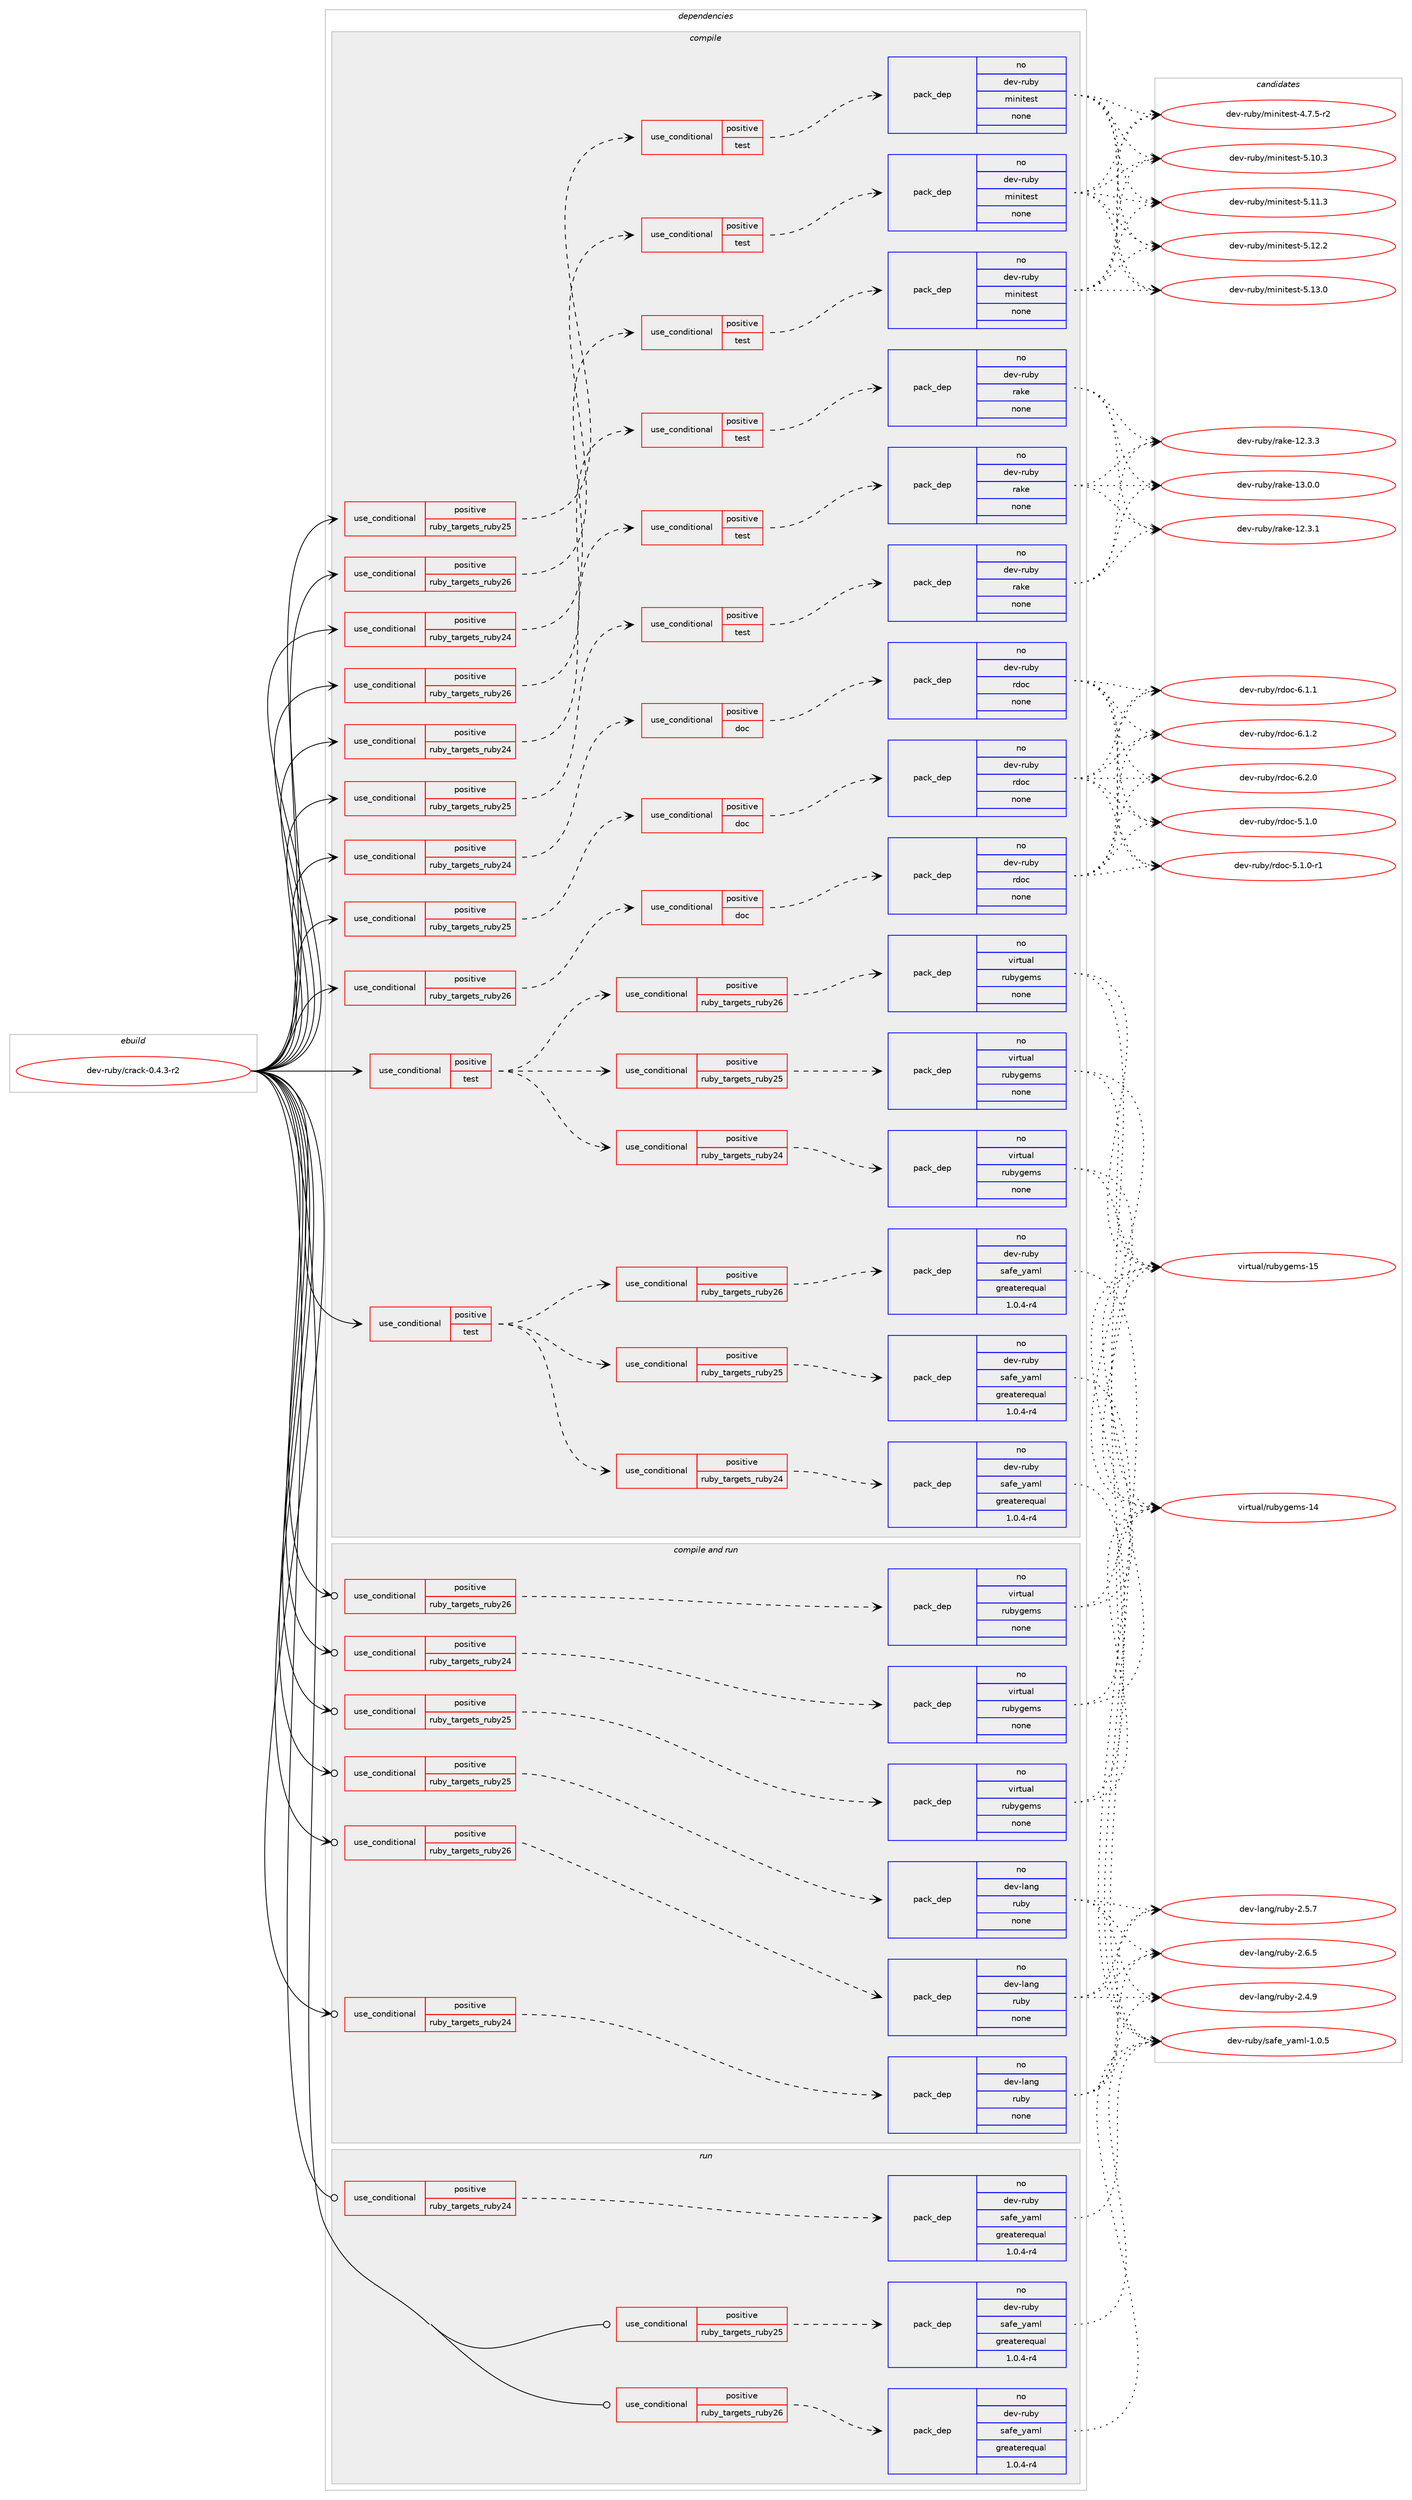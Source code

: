 digraph prolog {

# *************
# Graph options
# *************

newrank=true;
concentrate=true;
compound=true;
graph [rankdir=LR,fontname=Helvetica,fontsize=10,ranksep=1.5];#, ranksep=2.5, nodesep=0.2];
edge  [arrowhead=vee];
node  [fontname=Helvetica,fontsize=10];

# **********
# The ebuild
# **********

subgraph cluster_leftcol {
color=gray;
rank=same;
label=<<i>ebuild</i>>;
id [label="dev-ruby/crack-0.4.3-r2", color=red, width=4, href="../dev-ruby/crack-0.4.3-r2.svg"];
}

# ****************
# The dependencies
# ****************

subgraph cluster_midcol {
color=gray;
label=<<i>dependencies</i>>;
subgraph cluster_compile {
fillcolor="#eeeeee";
style=filled;
label=<<i>compile</i>>;
subgraph cond160832 {
dependency682399 [label=<<TABLE BORDER="0" CELLBORDER="1" CELLSPACING="0" CELLPADDING="4"><TR><TD ROWSPAN="3" CELLPADDING="10">use_conditional</TD></TR><TR><TD>positive</TD></TR><TR><TD>ruby_targets_ruby24</TD></TR></TABLE>>, shape=none, color=red];
subgraph cond160833 {
dependency682400 [label=<<TABLE BORDER="0" CELLBORDER="1" CELLSPACING="0" CELLPADDING="4"><TR><TD ROWSPAN="3" CELLPADDING="10">use_conditional</TD></TR><TR><TD>positive</TD></TR><TR><TD>doc</TD></TR></TABLE>>, shape=none, color=red];
subgraph pack509601 {
dependency682401 [label=<<TABLE BORDER="0" CELLBORDER="1" CELLSPACING="0" CELLPADDING="4" WIDTH="220"><TR><TD ROWSPAN="6" CELLPADDING="30">pack_dep</TD></TR><TR><TD WIDTH="110">no</TD></TR><TR><TD>dev-ruby</TD></TR><TR><TD>rdoc</TD></TR><TR><TD>none</TD></TR><TR><TD></TD></TR></TABLE>>, shape=none, color=blue];
}
dependency682400:e -> dependency682401:w [weight=20,style="dashed",arrowhead="vee"];
}
dependency682399:e -> dependency682400:w [weight=20,style="dashed",arrowhead="vee"];
}
id:e -> dependency682399:w [weight=20,style="solid",arrowhead="vee"];
subgraph cond160834 {
dependency682402 [label=<<TABLE BORDER="0" CELLBORDER="1" CELLSPACING="0" CELLPADDING="4"><TR><TD ROWSPAN="3" CELLPADDING="10">use_conditional</TD></TR><TR><TD>positive</TD></TR><TR><TD>ruby_targets_ruby24</TD></TR></TABLE>>, shape=none, color=red];
subgraph cond160835 {
dependency682403 [label=<<TABLE BORDER="0" CELLBORDER="1" CELLSPACING="0" CELLPADDING="4"><TR><TD ROWSPAN="3" CELLPADDING="10">use_conditional</TD></TR><TR><TD>positive</TD></TR><TR><TD>test</TD></TR></TABLE>>, shape=none, color=red];
subgraph pack509602 {
dependency682404 [label=<<TABLE BORDER="0" CELLBORDER="1" CELLSPACING="0" CELLPADDING="4" WIDTH="220"><TR><TD ROWSPAN="6" CELLPADDING="30">pack_dep</TD></TR><TR><TD WIDTH="110">no</TD></TR><TR><TD>dev-ruby</TD></TR><TR><TD>minitest</TD></TR><TR><TD>none</TD></TR><TR><TD></TD></TR></TABLE>>, shape=none, color=blue];
}
dependency682403:e -> dependency682404:w [weight=20,style="dashed",arrowhead="vee"];
}
dependency682402:e -> dependency682403:w [weight=20,style="dashed",arrowhead="vee"];
}
id:e -> dependency682402:w [weight=20,style="solid",arrowhead="vee"];
subgraph cond160836 {
dependency682405 [label=<<TABLE BORDER="0" CELLBORDER="1" CELLSPACING="0" CELLPADDING="4"><TR><TD ROWSPAN="3" CELLPADDING="10">use_conditional</TD></TR><TR><TD>positive</TD></TR><TR><TD>ruby_targets_ruby24</TD></TR></TABLE>>, shape=none, color=red];
subgraph cond160837 {
dependency682406 [label=<<TABLE BORDER="0" CELLBORDER="1" CELLSPACING="0" CELLPADDING="4"><TR><TD ROWSPAN="3" CELLPADDING="10">use_conditional</TD></TR><TR><TD>positive</TD></TR><TR><TD>test</TD></TR></TABLE>>, shape=none, color=red];
subgraph pack509603 {
dependency682407 [label=<<TABLE BORDER="0" CELLBORDER="1" CELLSPACING="0" CELLPADDING="4" WIDTH="220"><TR><TD ROWSPAN="6" CELLPADDING="30">pack_dep</TD></TR><TR><TD WIDTH="110">no</TD></TR><TR><TD>dev-ruby</TD></TR><TR><TD>rake</TD></TR><TR><TD>none</TD></TR><TR><TD></TD></TR></TABLE>>, shape=none, color=blue];
}
dependency682406:e -> dependency682407:w [weight=20,style="dashed",arrowhead="vee"];
}
dependency682405:e -> dependency682406:w [weight=20,style="dashed",arrowhead="vee"];
}
id:e -> dependency682405:w [weight=20,style="solid",arrowhead="vee"];
subgraph cond160838 {
dependency682408 [label=<<TABLE BORDER="0" CELLBORDER="1" CELLSPACING="0" CELLPADDING="4"><TR><TD ROWSPAN="3" CELLPADDING="10">use_conditional</TD></TR><TR><TD>positive</TD></TR><TR><TD>ruby_targets_ruby25</TD></TR></TABLE>>, shape=none, color=red];
subgraph cond160839 {
dependency682409 [label=<<TABLE BORDER="0" CELLBORDER="1" CELLSPACING="0" CELLPADDING="4"><TR><TD ROWSPAN="3" CELLPADDING="10">use_conditional</TD></TR><TR><TD>positive</TD></TR><TR><TD>doc</TD></TR></TABLE>>, shape=none, color=red];
subgraph pack509604 {
dependency682410 [label=<<TABLE BORDER="0" CELLBORDER="1" CELLSPACING="0" CELLPADDING="4" WIDTH="220"><TR><TD ROWSPAN="6" CELLPADDING="30">pack_dep</TD></TR><TR><TD WIDTH="110">no</TD></TR><TR><TD>dev-ruby</TD></TR><TR><TD>rdoc</TD></TR><TR><TD>none</TD></TR><TR><TD></TD></TR></TABLE>>, shape=none, color=blue];
}
dependency682409:e -> dependency682410:w [weight=20,style="dashed",arrowhead="vee"];
}
dependency682408:e -> dependency682409:w [weight=20,style="dashed",arrowhead="vee"];
}
id:e -> dependency682408:w [weight=20,style="solid",arrowhead="vee"];
subgraph cond160840 {
dependency682411 [label=<<TABLE BORDER="0" CELLBORDER="1" CELLSPACING="0" CELLPADDING="4"><TR><TD ROWSPAN="3" CELLPADDING="10">use_conditional</TD></TR><TR><TD>positive</TD></TR><TR><TD>ruby_targets_ruby25</TD></TR></TABLE>>, shape=none, color=red];
subgraph cond160841 {
dependency682412 [label=<<TABLE BORDER="0" CELLBORDER="1" CELLSPACING="0" CELLPADDING="4"><TR><TD ROWSPAN="3" CELLPADDING="10">use_conditional</TD></TR><TR><TD>positive</TD></TR><TR><TD>test</TD></TR></TABLE>>, shape=none, color=red];
subgraph pack509605 {
dependency682413 [label=<<TABLE BORDER="0" CELLBORDER="1" CELLSPACING="0" CELLPADDING="4" WIDTH="220"><TR><TD ROWSPAN="6" CELLPADDING="30">pack_dep</TD></TR><TR><TD WIDTH="110">no</TD></TR><TR><TD>dev-ruby</TD></TR><TR><TD>minitest</TD></TR><TR><TD>none</TD></TR><TR><TD></TD></TR></TABLE>>, shape=none, color=blue];
}
dependency682412:e -> dependency682413:w [weight=20,style="dashed",arrowhead="vee"];
}
dependency682411:e -> dependency682412:w [weight=20,style="dashed",arrowhead="vee"];
}
id:e -> dependency682411:w [weight=20,style="solid",arrowhead="vee"];
subgraph cond160842 {
dependency682414 [label=<<TABLE BORDER="0" CELLBORDER="1" CELLSPACING="0" CELLPADDING="4"><TR><TD ROWSPAN="3" CELLPADDING="10">use_conditional</TD></TR><TR><TD>positive</TD></TR><TR><TD>ruby_targets_ruby25</TD></TR></TABLE>>, shape=none, color=red];
subgraph cond160843 {
dependency682415 [label=<<TABLE BORDER="0" CELLBORDER="1" CELLSPACING="0" CELLPADDING="4"><TR><TD ROWSPAN="3" CELLPADDING="10">use_conditional</TD></TR><TR><TD>positive</TD></TR><TR><TD>test</TD></TR></TABLE>>, shape=none, color=red];
subgraph pack509606 {
dependency682416 [label=<<TABLE BORDER="0" CELLBORDER="1" CELLSPACING="0" CELLPADDING="4" WIDTH="220"><TR><TD ROWSPAN="6" CELLPADDING="30">pack_dep</TD></TR><TR><TD WIDTH="110">no</TD></TR><TR><TD>dev-ruby</TD></TR><TR><TD>rake</TD></TR><TR><TD>none</TD></TR><TR><TD></TD></TR></TABLE>>, shape=none, color=blue];
}
dependency682415:e -> dependency682416:w [weight=20,style="dashed",arrowhead="vee"];
}
dependency682414:e -> dependency682415:w [weight=20,style="dashed",arrowhead="vee"];
}
id:e -> dependency682414:w [weight=20,style="solid",arrowhead="vee"];
subgraph cond160844 {
dependency682417 [label=<<TABLE BORDER="0" CELLBORDER="1" CELLSPACING="0" CELLPADDING="4"><TR><TD ROWSPAN="3" CELLPADDING="10">use_conditional</TD></TR><TR><TD>positive</TD></TR><TR><TD>ruby_targets_ruby26</TD></TR></TABLE>>, shape=none, color=red];
subgraph cond160845 {
dependency682418 [label=<<TABLE BORDER="0" CELLBORDER="1" CELLSPACING="0" CELLPADDING="4"><TR><TD ROWSPAN="3" CELLPADDING="10">use_conditional</TD></TR><TR><TD>positive</TD></TR><TR><TD>doc</TD></TR></TABLE>>, shape=none, color=red];
subgraph pack509607 {
dependency682419 [label=<<TABLE BORDER="0" CELLBORDER="1" CELLSPACING="0" CELLPADDING="4" WIDTH="220"><TR><TD ROWSPAN="6" CELLPADDING="30">pack_dep</TD></TR><TR><TD WIDTH="110">no</TD></TR><TR><TD>dev-ruby</TD></TR><TR><TD>rdoc</TD></TR><TR><TD>none</TD></TR><TR><TD></TD></TR></TABLE>>, shape=none, color=blue];
}
dependency682418:e -> dependency682419:w [weight=20,style="dashed",arrowhead="vee"];
}
dependency682417:e -> dependency682418:w [weight=20,style="dashed",arrowhead="vee"];
}
id:e -> dependency682417:w [weight=20,style="solid",arrowhead="vee"];
subgraph cond160846 {
dependency682420 [label=<<TABLE BORDER="0" CELLBORDER="1" CELLSPACING="0" CELLPADDING="4"><TR><TD ROWSPAN="3" CELLPADDING="10">use_conditional</TD></TR><TR><TD>positive</TD></TR><TR><TD>ruby_targets_ruby26</TD></TR></TABLE>>, shape=none, color=red];
subgraph cond160847 {
dependency682421 [label=<<TABLE BORDER="0" CELLBORDER="1" CELLSPACING="0" CELLPADDING="4"><TR><TD ROWSPAN="3" CELLPADDING="10">use_conditional</TD></TR><TR><TD>positive</TD></TR><TR><TD>test</TD></TR></TABLE>>, shape=none, color=red];
subgraph pack509608 {
dependency682422 [label=<<TABLE BORDER="0" CELLBORDER="1" CELLSPACING="0" CELLPADDING="4" WIDTH="220"><TR><TD ROWSPAN="6" CELLPADDING="30">pack_dep</TD></TR><TR><TD WIDTH="110">no</TD></TR><TR><TD>dev-ruby</TD></TR><TR><TD>minitest</TD></TR><TR><TD>none</TD></TR><TR><TD></TD></TR></TABLE>>, shape=none, color=blue];
}
dependency682421:e -> dependency682422:w [weight=20,style="dashed",arrowhead="vee"];
}
dependency682420:e -> dependency682421:w [weight=20,style="dashed",arrowhead="vee"];
}
id:e -> dependency682420:w [weight=20,style="solid",arrowhead="vee"];
subgraph cond160848 {
dependency682423 [label=<<TABLE BORDER="0" CELLBORDER="1" CELLSPACING="0" CELLPADDING="4"><TR><TD ROWSPAN="3" CELLPADDING="10">use_conditional</TD></TR><TR><TD>positive</TD></TR><TR><TD>ruby_targets_ruby26</TD></TR></TABLE>>, shape=none, color=red];
subgraph cond160849 {
dependency682424 [label=<<TABLE BORDER="0" CELLBORDER="1" CELLSPACING="0" CELLPADDING="4"><TR><TD ROWSPAN="3" CELLPADDING="10">use_conditional</TD></TR><TR><TD>positive</TD></TR><TR><TD>test</TD></TR></TABLE>>, shape=none, color=red];
subgraph pack509609 {
dependency682425 [label=<<TABLE BORDER="0" CELLBORDER="1" CELLSPACING="0" CELLPADDING="4" WIDTH="220"><TR><TD ROWSPAN="6" CELLPADDING="30">pack_dep</TD></TR><TR><TD WIDTH="110">no</TD></TR><TR><TD>dev-ruby</TD></TR><TR><TD>rake</TD></TR><TR><TD>none</TD></TR><TR><TD></TD></TR></TABLE>>, shape=none, color=blue];
}
dependency682424:e -> dependency682425:w [weight=20,style="dashed",arrowhead="vee"];
}
dependency682423:e -> dependency682424:w [weight=20,style="dashed",arrowhead="vee"];
}
id:e -> dependency682423:w [weight=20,style="solid",arrowhead="vee"];
subgraph cond160850 {
dependency682426 [label=<<TABLE BORDER="0" CELLBORDER="1" CELLSPACING="0" CELLPADDING="4"><TR><TD ROWSPAN="3" CELLPADDING="10">use_conditional</TD></TR><TR><TD>positive</TD></TR><TR><TD>test</TD></TR></TABLE>>, shape=none, color=red];
subgraph cond160851 {
dependency682427 [label=<<TABLE BORDER="0" CELLBORDER="1" CELLSPACING="0" CELLPADDING="4"><TR><TD ROWSPAN="3" CELLPADDING="10">use_conditional</TD></TR><TR><TD>positive</TD></TR><TR><TD>ruby_targets_ruby24</TD></TR></TABLE>>, shape=none, color=red];
subgraph pack509610 {
dependency682428 [label=<<TABLE BORDER="0" CELLBORDER="1" CELLSPACING="0" CELLPADDING="4" WIDTH="220"><TR><TD ROWSPAN="6" CELLPADDING="30">pack_dep</TD></TR><TR><TD WIDTH="110">no</TD></TR><TR><TD>dev-ruby</TD></TR><TR><TD>safe_yaml</TD></TR><TR><TD>greaterequal</TD></TR><TR><TD>1.0.4-r4</TD></TR></TABLE>>, shape=none, color=blue];
}
dependency682427:e -> dependency682428:w [weight=20,style="dashed",arrowhead="vee"];
}
dependency682426:e -> dependency682427:w [weight=20,style="dashed",arrowhead="vee"];
subgraph cond160852 {
dependency682429 [label=<<TABLE BORDER="0" CELLBORDER="1" CELLSPACING="0" CELLPADDING="4"><TR><TD ROWSPAN="3" CELLPADDING="10">use_conditional</TD></TR><TR><TD>positive</TD></TR><TR><TD>ruby_targets_ruby25</TD></TR></TABLE>>, shape=none, color=red];
subgraph pack509611 {
dependency682430 [label=<<TABLE BORDER="0" CELLBORDER="1" CELLSPACING="0" CELLPADDING="4" WIDTH="220"><TR><TD ROWSPAN="6" CELLPADDING="30">pack_dep</TD></TR><TR><TD WIDTH="110">no</TD></TR><TR><TD>dev-ruby</TD></TR><TR><TD>safe_yaml</TD></TR><TR><TD>greaterequal</TD></TR><TR><TD>1.0.4-r4</TD></TR></TABLE>>, shape=none, color=blue];
}
dependency682429:e -> dependency682430:w [weight=20,style="dashed",arrowhead="vee"];
}
dependency682426:e -> dependency682429:w [weight=20,style="dashed",arrowhead="vee"];
subgraph cond160853 {
dependency682431 [label=<<TABLE BORDER="0" CELLBORDER="1" CELLSPACING="0" CELLPADDING="4"><TR><TD ROWSPAN="3" CELLPADDING="10">use_conditional</TD></TR><TR><TD>positive</TD></TR><TR><TD>ruby_targets_ruby26</TD></TR></TABLE>>, shape=none, color=red];
subgraph pack509612 {
dependency682432 [label=<<TABLE BORDER="0" CELLBORDER="1" CELLSPACING="0" CELLPADDING="4" WIDTH="220"><TR><TD ROWSPAN="6" CELLPADDING="30">pack_dep</TD></TR><TR><TD WIDTH="110">no</TD></TR><TR><TD>dev-ruby</TD></TR><TR><TD>safe_yaml</TD></TR><TR><TD>greaterequal</TD></TR><TR><TD>1.0.4-r4</TD></TR></TABLE>>, shape=none, color=blue];
}
dependency682431:e -> dependency682432:w [weight=20,style="dashed",arrowhead="vee"];
}
dependency682426:e -> dependency682431:w [weight=20,style="dashed",arrowhead="vee"];
}
id:e -> dependency682426:w [weight=20,style="solid",arrowhead="vee"];
subgraph cond160854 {
dependency682433 [label=<<TABLE BORDER="0" CELLBORDER="1" CELLSPACING="0" CELLPADDING="4"><TR><TD ROWSPAN="3" CELLPADDING="10">use_conditional</TD></TR><TR><TD>positive</TD></TR><TR><TD>test</TD></TR></TABLE>>, shape=none, color=red];
subgraph cond160855 {
dependency682434 [label=<<TABLE BORDER="0" CELLBORDER="1" CELLSPACING="0" CELLPADDING="4"><TR><TD ROWSPAN="3" CELLPADDING="10">use_conditional</TD></TR><TR><TD>positive</TD></TR><TR><TD>ruby_targets_ruby24</TD></TR></TABLE>>, shape=none, color=red];
subgraph pack509613 {
dependency682435 [label=<<TABLE BORDER="0" CELLBORDER="1" CELLSPACING="0" CELLPADDING="4" WIDTH="220"><TR><TD ROWSPAN="6" CELLPADDING="30">pack_dep</TD></TR><TR><TD WIDTH="110">no</TD></TR><TR><TD>virtual</TD></TR><TR><TD>rubygems</TD></TR><TR><TD>none</TD></TR><TR><TD></TD></TR></TABLE>>, shape=none, color=blue];
}
dependency682434:e -> dependency682435:w [weight=20,style="dashed",arrowhead="vee"];
}
dependency682433:e -> dependency682434:w [weight=20,style="dashed",arrowhead="vee"];
subgraph cond160856 {
dependency682436 [label=<<TABLE BORDER="0" CELLBORDER="1" CELLSPACING="0" CELLPADDING="4"><TR><TD ROWSPAN="3" CELLPADDING="10">use_conditional</TD></TR><TR><TD>positive</TD></TR><TR><TD>ruby_targets_ruby25</TD></TR></TABLE>>, shape=none, color=red];
subgraph pack509614 {
dependency682437 [label=<<TABLE BORDER="0" CELLBORDER="1" CELLSPACING="0" CELLPADDING="4" WIDTH="220"><TR><TD ROWSPAN="6" CELLPADDING="30">pack_dep</TD></TR><TR><TD WIDTH="110">no</TD></TR><TR><TD>virtual</TD></TR><TR><TD>rubygems</TD></TR><TR><TD>none</TD></TR><TR><TD></TD></TR></TABLE>>, shape=none, color=blue];
}
dependency682436:e -> dependency682437:w [weight=20,style="dashed",arrowhead="vee"];
}
dependency682433:e -> dependency682436:w [weight=20,style="dashed",arrowhead="vee"];
subgraph cond160857 {
dependency682438 [label=<<TABLE BORDER="0" CELLBORDER="1" CELLSPACING="0" CELLPADDING="4"><TR><TD ROWSPAN="3" CELLPADDING="10">use_conditional</TD></TR><TR><TD>positive</TD></TR><TR><TD>ruby_targets_ruby26</TD></TR></TABLE>>, shape=none, color=red];
subgraph pack509615 {
dependency682439 [label=<<TABLE BORDER="0" CELLBORDER="1" CELLSPACING="0" CELLPADDING="4" WIDTH="220"><TR><TD ROWSPAN="6" CELLPADDING="30">pack_dep</TD></TR><TR><TD WIDTH="110">no</TD></TR><TR><TD>virtual</TD></TR><TR><TD>rubygems</TD></TR><TR><TD>none</TD></TR><TR><TD></TD></TR></TABLE>>, shape=none, color=blue];
}
dependency682438:e -> dependency682439:w [weight=20,style="dashed",arrowhead="vee"];
}
dependency682433:e -> dependency682438:w [weight=20,style="dashed",arrowhead="vee"];
}
id:e -> dependency682433:w [weight=20,style="solid",arrowhead="vee"];
}
subgraph cluster_compileandrun {
fillcolor="#eeeeee";
style=filled;
label=<<i>compile and run</i>>;
subgraph cond160858 {
dependency682440 [label=<<TABLE BORDER="0" CELLBORDER="1" CELLSPACING="0" CELLPADDING="4"><TR><TD ROWSPAN="3" CELLPADDING="10">use_conditional</TD></TR><TR><TD>positive</TD></TR><TR><TD>ruby_targets_ruby24</TD></TR></TABLE>>, shape=none, color=red];
subgraph pack509616 {
dependency682441 [label=<<TABLE BORDER="0" CELLBORDER="1" CELLSPACING="0" CELLPADDING="4" WIDTH="220"><TR><TD ROWSPAN="6" CELLPADDING="30">pack_dep</TD></TR><TR><TD WIDTH="110">no</TD></TR><TR><TD>dev-lang</TD></TR><TR><TD>ruby</TD></TR><TR><TD>none</TD></TR><TR><TD></TD></TR></TABLE>>, shape=none, color=blue];
}
dependency682440:e -> dependency682441:w [weight=20,style="dashed",arrowhead="vee"];
}
id:e -> dependency682440:w [weight=20,style="solid",arrowhead="odotvee"];
subgraph cond160859 {
dependency682442 [label=<<TABLE BORDER="0" CELLBORDER="1" CELLSPACING="0" CELLPADDING="4"><TR><TD ROWSPAN="3" CELLPADDING="10">use_conditional</TD></TR><TR><TD>positive</TD></TR><TR><TD>ruby_targets_ruby24</TD></TR></TABLE>>, shape=none, color=red];
subgraph pack509617 {
dependency682443 [label=<<TABLE BORDER="0" CELLBORDER="1" CELLSPACING="0" CELLPADDING="4" WIDTH="220"><TR><TD ROWSPAN="6" CELLPADDING="30">pack_dep</TD></TR><TR><TD WIDTH="110">no</TD></TR><TR><TD>virtual</TD></TR><TR><TD>rubygems</TD></TR><TR><TD>none</TD></TR><TR><TD></TD></TR></TABLE>>, shape=none, color=blue];
}
dependency682442:e -> dependency682443:w [weight=20,style="dashed",arrowhead="vee"];
}
id:e -> dependency682442:w [weight=20,style="solid",arrowhead="odotvee"];
subgraph cond160860 {
dependency682444 [label=<<TABLE BORDER="0" CELLBORDER="1" CELLSPACING="0" CELLPADDING="4"><TR><TD ROWSPAN="3" CELLPADDING="10">use_conditional</TD></TR><TR><TD>positive</TD></TR><TR><TD>ruby_targets_ruby25</TD></TR></TABLE>>, shape=none, color=red];
subgraph pack509618 {
dependency682445 [label=<<TABLE BORDER="0" CELLBORDER="1" CELLSPACING="0" CELLPADDING="4" WIDTH="220"><TR><TD ROWSPAN="6" CELLPADDING="30">pack_dep</TD></TR><TR><TD WIDTH="110">no</TD></TR><TR><TD>dev-lang</TD></TR><TR><TD>ruby</TD></TR><TR><TD>none</TD></TR><TR><TD></TD></TR></TABLE>>, shape=none, color=blue];
}
dependency682444:e -> dependency682445:w [weight=20,style="dashed",arrowhead="vee"];
}
id:e -> dependency682444:w [weight=20,style="solid",arrowhead="odotvee"];
subgraph cond160861 {
dependency682446 [label=<<TABLE BORDER="0" CELLBORDER="1" CELLSPACING="0" CELLPADDING="4"><TR><TD ROWSPAN="3" CELLPADDING="10">use_conditional</TD></TR><TR><TD>positive</TD></TR><TR><TD>ruby_targets_ruby25</TD></TR></TABLE>>, shape=none, color=red];
subgraph pack509619 {
dependency682447 [label=<<TABLE BORDER="0" CELLBORDER="1" CELLSPACING="0" CELLPADDING="4" WIDTH="220"><TR><TD ROWSPAN="6" CELLPADDING="30">pack_dep</TD></TR><TR><TD WIDTH="110">no</TD></TR><TR><TD>virtual</TD></TR><TR><TD>rubygems</TD></TR><TR><TD>none</TD></TR><TR><TD></TD></TR></TABLE>>, shape=none, color=blue];
}
dependency682446:e -> dependency682447:w [weight=20,style="dashed",arrowhead="vee"];
}
id:e -> dependency682446:w [weight=20,style="solid",arrowhead="odotvee"];
subgraph cond160862 {
dependency682448 [label=<<TABLE BORDER="0" CELLBORDER="1" CELLSPACING="0" CELLPADDING="4"><TR><TD ROWSPAN="3" CELLPADDING="10">use_conditional</TD></TR><TR><TD>positive</TD></TR><TR><TD>ruby_targets_ruby26</TD></TR></TABLE>>, shape=none, color=red];
subgraph pack509620 {
dependency682449 [label=<<TABLE BORDER="0" CELLBORDER="1" CELLSPACING="0" CELLPADDING="4" WIDTH="220"><TR><TD ROWSPAN="6" CELLPADDING="30">pack_dep</TD></TR><TR><TD WIDTH="110">no</TD></TR><TR><TD>dev-lang</TD></TR><TR><TD>ruby</TD></TR><TR><TD>none</TD></TR><TR><TD></TD></TR></TABLE>>, shape=none, color=blue];
}
dependency682448:e -> dependency682449:w [weight=20,style="dashed",arrowhead="vee"];
}
id:e -> dependency682448:w [weight=20,style="solid",arrowhead="odotvee"];
subgraph cond160863 {
dependency682450 [label=<<TABLE BORDER="0" CELLBORDER="1" CELLSPACING="0" CELLPADDING="4"><TR><TD ROWSPAN="3" CELLPADDING="10">use_conditional</TD></TR><TR><TD>positive</TD></TR><TR><TD>ruby_targets_ruby26</TD></TR></TABLE>>, shape=none, color=red];
subgraph pack509621 {
dependency682451 [label=<<TABLE BORDER="0" CELLBORDER="1" CELLSPACING="0" CELLPADDING="4" WIDTH="220"><TR><TD ROWSPAN="6" CELLPADDING="30">pack_dep</TD></TR><TR><TD WIDTH="110">no</TD></TR><TR><TD>virtual</TD></TR><TR><TD>rubygems</TD></TR><TR><TD>none</TD></TR><TR><TD></TD></TR></TABLE>>, shape=none, color=blue];
}
dependency682450:e -> dependency682451:w [weight=20,style="dashed",arrowhead="vee"];
}
id:e -> dependency682450:w [weight=20,style="solid",arrowhead="odotvee"];
}
subgraph cluster_run {
fillcolor="#eeeeee";
style=filled;
label=<<i>run</i>>;
subgraph cond160864 {
dependency682452 [label=<<TABLE BORDER="0" CELLBORDER="1" CELLSPACING="0" CELLPADDING="4"><TR><TD ROWSPAN="3" CELLPADDING="10">use_conditional</TD></TR><TR><TD>positive</TD></TR><TR><TD>ruby_targets_ruby24</TD></TR></TABLE>>, shape=none, color=red];
subgraph pack509622 {
dependency682453 [label=<<TABLE BORDER="0" CELLBORDER="1" CELLSPACING="0" CELLPADDING="4" WIDTH="220"><TR><TD ROWSPAN="6" CELLPADDING="30">pack_dep</TD></TR><TR><TD WIDTH="110">no</TD></TR><TR><TD>dev-ruby</TD></TR><TR><TD>safe_yaml</TD></TR><TR><TD>greaterequal</TD></TR><TR><TD>1.0.4-r4</TD></TR></TABLE>>, shape=none, color=blue];
}
dependency682452:e -> dependency682453:w [weight=20,style="dashed",arrowhead="vee"];
}
id:e -> dependency682452:w [weight=20,style="solid",arrowhead="odot"];
subgraph cond160865 {
dependency682454 [label=<<TABLE BORDER="0" CELLBORDER="1" CELLSPACING="0" CELLPADDING="4"><TR><TD ROWSPAN="3" CELLPADDING="10">use_conditional</TD></TR><TR><TD>positive</TD></TR><TR><TD>ruby_targets_ruby25</TD></TR></TABLE>>, shape=none, color=red];
subgraph pack509623 {
dependency682455 [label=<<TABLE BORDER="0" CELLBORDER="1" CELLSPACING="0" CELLPADDING="4" WIDTH="220"><TR><TD ROWSPAN="6" CELLPADDING="30">pack_dep</TD></TR><TR><TD WIDTH="110">no</TD></TR><TR><TD>dev-ruby</TD></TR><TR><TD>safe_yaml</TD></TR><TR><TD>greaterequal</TD></TR><TR><TD>1.0.4-r4</TD></TR></TABLE>>, shape=none, color=blue];
}
dependency682454:e -> dependency682455:w [weight=20,style="dashed",arrowhead="vee"];
}
id:e -> dependency682454:w [weight=20,style="solid",arrowhead="odot"];
subgraph cond160866 {
dependency682456 [label=<<TABLE BORDER="0" CELLBORDER="1" CELLSPACING="0" CELLPADDING="4"><TR><TD ROWSPAN="3" CELLPADDING="10">use_conditional</TD></TR><TR><TD>positive</TD></TR><TR><TD>ruby_targets_ruby26</TD></TR></TABLE>>, shape=none, color=red];
subgraph pack509624 {
dependency682457 [label=<<TABLE BORDER="0" CELLBORDER="1" CELLSPACING="0" CELLPADDING="4" WIDTH="220"><TR><TD ROWSPAN="6" CELLPADDING="30">pack_dep</TD></TR><TR><TD WIDTH="110">no</TD></TR><TR><TD>dev-ruby</TD></TR><TR><TD>safe_yaml</TD></TR><TR><TD>greaterequal</TD></TR><TR><TD>1.0.4-r4</TD></TR></TABLE>>, shape=none, color=blue];
}
dependency682456:e -> dependency682457:w [weight=20,style="dashed",arrowhead="vee"];
}
id:e -> dependency682456:w [weight=20,style="solid",arrowhead="odot"];
}
}

# **************
# The candidates
# **************

subgraph cluster_choices {
rank=same;
color=gray;
label=<<i>candidates</i>>;

subgraph choice509601 {
color=black;
nodesep=1;
choice10010111845114117981214711410011199455346494648 [label="dev-ruby/rdoc-5.1.0", color=red, width=4,href="../dev-ruby/rdoc-5.1.0.svg"];
choice100101118451141179812147114100111994553464946484511449 [label="dev-ruby/rdoc-5.1.0-r1", color=red, width=4,href="../dev-ruby/rdoc-5.1.0-r1.svg"];
choice10010111845114117981214711410011199455446494649 [label="dev-ruby/rdoc-6.1.1", color=red, width=4,href="../dev-ruby/rdoc-6.1.1.svg"];
choice10010111845114117981214711410011199455446494650 [label="dev-ruby/rdoc-6.1.2", color=red, width=4,href="../dev-ruby/rdoc-6.1.2.svg"];
choice10010111845114117981214711410011199455446504648 [label="dev-ruby/rdoc-6.2.0", color=red, width=4,href="../dev-ruby/rdoc-6.2.0.svg"];
dependency682401:e -> choice10010111845114117981214711410011199455346494648:w [style=dotted,weight="100"];
dependency682401:e -> choice100101118451141179812147114100111994553464946484511449:w [style=dotted,weight="100"];
dependency682401:e -> choice10010111845114117981214711410011199455446494649:w [style=dotted,weight="100"];
dependency682401:e -> choice10010111845114117981214711410011199455446494650:w [style=dotted,weight="100"];
dependency682401:e -> choice10010111845114117981214711410011199455446504648:w [style=dotted,weight="100"];
}
subgraph choice509602 {
color=black;
nodesep=1;
choice1001011184511411798121471091051101051161011151164552465546534511450 [label="dev-ruby/minitest-4.7.5-r2", color=red, width=4,href="../dev-ruby/minitest-4.7.5-r2.svg"];
choice10010111845114117981214710910511010511610111511645534649484651 [label="dev-ruby/minitest-5.10.3", color=red, width=4,href="../dev-ruby/minitest-5.10.3.svg"];
choice10010111845114117981214710910511010511610111511645534649494651 [label="dev-ruby/minitest-5.11.3", color=red, width=4,href="../dev-ruby/minitest-5.11.3.svg"];
choice10010111845114117981214710910511010511610111511645534649504650 [label="dev-ruby/minitest-5.12.2", color=red, width=4,href="../dev-ruby/minitest-5.12.2.svg"];
choice10010111845114117981214710910511010511610111511645534649514648 [label="dev-ruby/minitest-5.13.0", color=red, width=4,href="../dev-ruby/minitest-5.13.0.svg"];
dependency682404:e -> choice1001011184511411798121471091051101051161011151164552465546534511450:w [style=dotted,weight="100"];
dependency682404:e -> choice10010111845114117981214710910511010511610111511645534649484651:w [style=dotted,weight="100"];
dependency682404:e -> choice10010111845114117981214710910511010511610111511645534649494651:w [style=dotted,weight="100"];
dependency682404:e -> choice10010111845114117981214710910511010511610111511645534649504650:w [style=dotted,weight="100"];
dependency682404:e -> choice10010111845114117981214710910511010511610111511645534649514648:w [style=dotted,weight="100"];
}
subgraph choice509603 {
color=black;
nodesep=1;
choice1001011184511411798121471149710710145495046514649 [label="dev-ruby/rake-12.3.1", color=red, width=4,href="../dev-ruby/rake-12.3.1.svg"];
choice1001011184511411798121471149710710145495046514651 [label="dev-ruby/rake-12.3.3", color=red, width=4,href="../dev-ruby/rake-12.3.3.svg"];
choice1001011184511411798121471149710710145495146484648 [label="dev-ruby/rake-13.0.0", color=red, width=4,href="../dev-ruby/rake-13.0.0.svg"];
dependency682407:e -> choice1001011184511411798121471149710710145495046514649:w [style=dotted,weight="100"];
dependency682407:e -> choice1001011184511411798121471149710710145495046514651:w [style=dotted,weight="100"];
dependency682407:e -> choice1001011184511411798121471149710710145495146484648:w [style=dotted,weight="100"];
}
subgraph choice509604 {
color=black;
nodesep=1;
choice10010111845114117981214711410011199455346494648 [label="dev-ruby/rdoc-5.1.0", color=red, width=4,href="../dev-ruby/rdoc-5.1.0.svg"];
choice100101118451141179812147114100111994553464946484511449 [label="dev-ruby/rdoc-5.1.0-r1", color=red, width=4,href="../dev-ruby/rdoc-5.1.0-r1.svg"];
choice10010111845114117981214711410011199455446494649 [label="dev-ruby/rdoc-6.1.1", color=red, width=4,href="../dev-ruby/rdoc-6.1.1.svg"];
choice10010111845114117981214711410011199455446494650 [label="dev-ruby/rdoc-6.1.2", color=red, width=4,href="../dev-ruby/rdoc-6.1.2.svg"];
choice10010111845114117981214711410011199455446504648 [label="dev-ruby/rdoc-6.2.0", color=red, width=4,href="../dev-ruby/rdoc-6.2.0.svg"];
dependency682410:e -> choice10010111845114117981214711410011199455346494648:w [style=dotted,weight="100"];
dependency682410:e -> choice100101118451141179812147114100111994553464946484511449:w [style=dotted,weight="100"];
dependency682410:e -> choice10010111845114117981214711410011199455446494649:w [style=dotted,weight="100"];
dependency682410:e -> choice10010111845114117981214711410011199455446494650:w [style=dotted,weight="100"];
dependency682410:e -> choice10010111845114117981214711410011199455446504648:w [style=dotted,weight="100"];
}
subgraph choice509605 {
color=black;
nodesep=1;
choice1001011184511411798121471091051101051161011151164552465546534511450 [label="dev-ruby/minitest-4.7.5-r2", color=red, width=4,href="../dev-ruby/minitest-4.7.5-r2.svg"];
choice10010111845114117981214710910511010511610111511645534649484651 [label="dev-ruby/minitest-5.10.3", color=red, width=4,href="../dev-ruby/minitest-5.10.3.svg"];
choice10010111845114117981214710910511010511610111511645534649494651 [label="dev-ruby/minitest-5.11.3", color=red, width=4,href="../dev-ruby/minitest-5.11.3.svg"];
choice10010111845114117981214710910511010511610111511645534649504650 [label="dev-ruby/minitest-5.12.2", color=red, width=4,href="../dev-ruby/minitest-5.12.2.svg"];
choice10010111845114117981214710910511010511610111511645534649514648 [label="dev-ruby/minitest-5.13.0", color=red, width=4,href="../dev-ruby/minitest-5.13.0.svg"];
dependency682413:e -> choice1001011184511411798121471091051101051161011151164552465546534511450:w [style=dotted,weight="100"];
dependency682413:e -> choice10010111845114117981214710910511010511610111511645534649484651:w [style=dotted,weight="100"];
dependency682413:e -> choice10010111845114117981214710910511010511610111511645534649494651:w [style=dotted,weight="100"];
dependency682413:e -> choice10010111845114117981214710910511010511610111511645534649504650:w [style=dotted,weight="100"];
dependency682413:e -> choice10010111845114117981214710910511010511610111511645534649514648:w [style=dotted,weight="100"];
}
subgraph choice509606 {
color=black;
nodesep=1;
choice1001011184511411798121471149710710145495046514649 [label="dev-ruby/rake-12.3.1", color=red, width=4,href="../dev-ruby/rake-12.3.1.svg"];
choice1001011184511411798121471149710710145495046514651 [label="dev-ruby/rake-12.3.3", color=red, width=4,href="../dev-ruby/rake-12.3.3.svg"];
choice1001011184511411798121471149710710145495146484648 [label="dev-ruby/rake-13.0.0", color=red, width=4,href="../dev-ruby/rake-13.0.0.svg"];
dependency682416:e -> choice1001011184511411798121471149710710145495046514649:w [style=dotted,weight="100"];
dependency682416:e -> choice1001011184511411798121471149710710145495046514651:w [style=dotted,weight="100"];
dependency682416:e -> choice1001011184511411798121471149710710145495146484648:w [style=dotted,weight="100"];
}
subgraph choice509607 {
color=black;
nodesep=1;
choice10010111845114117981214711410011199455346494648 [label="dev-ruby/rdoc-5.1.0", color=red, width=4,href="../dev-ruby/rdoc-5.1.0.svg"];
choice100101118451141179812147114100111994553464946484511449 [label="dev-ruby/rdoc-5.1.0-r1", color=red, width=4,href="../dev-ruby/rdoc-5.1.0-r1.svg"];
choice10010111845114117981214711410011199455446494649 [label="dev-ruby/rdoc-6.1.1", color=red, width=4,href="../dev-ruby/rdoc-6.1.1.svg"];
choice10010111845114117981214711410011199455446494650 [label="dev-ruby/rdoc-6.1.2", color=red, width=4,href="../dev-ruby/rdoc-6.1.2.svg"];
choice10010111845114117981214711410011199455446504648 [label="dev-ruby/rdoc-6.2.0", color=red, width=4,href="../dev-ruby/rdoc-6.2.0.svg"];
dependency682419:e -> choice10010111845114117981214711410011199455346494648:w [style=dotted,weight="100"];
dependency682419:e -> choice100101118451141179812147114100111994553464946484511449:w [style=dotted,weight="100"];
dependency682419:e -> choice10010111845114117981214711410011199455446494649:w [style=dotted,weight="100"];
dependency682419:e -> choice10010111845114117981214711410011199455446494650:w [style=dotted,weight="100"];
dependency682419:e -> choice10010111845114117981214711410011199455446504648:w [style=dotted,weight="100"];
}
subgraph choice509608 {
color=black;
nodesep=1;
choice1001011184511411798121471091051101051161011151164552465546534511450 [label="dev-ruby/minitest-4.7.5-r2", color=red, width=4,href="../dev-ruby/minitest-4.7.5-r2.svg"];
choice10010111845114117981214710910511010511610111511645534649484651 [label="dev-ruby/minitest-5.10.3", color=red, width=4,href="../dev-ruby/minitest-5.10.3.svg"];
choice10010111845114117981214710910511010511610111511645534649494651 [label="dev-ruby/minitest-5.11.3", color=red, width=4,href="../dev-ruby/minitest-5.11.3.svg"];
choice10010111845114117981214710910511010511610111511645534649504650 [label="dev-ruby/minitest-5.12.2", color=red, width=4,href="../dev-ruby/minitest-5.12.2.svg"];
choice10010111845114117981214710910511010511610111511645534649514648 [label="dev-ruby/minitest-5.13.0", color=red, width=4,href="../dev-ruby/minitest-5.13.0.svg"];
dependency682422:e -> choice1001011184511411798121471091051101051161011151164552465546534511450:w [style=dotted,weight="100"];
dependency682422:e -> choice10010111845114117981214710910511010511610111511645534649484651:w [style=dotted,weight="100"];
dependency682422:e -> choice10010111845114117981214710910511010511610111511645534649494651:w [style=dotted,weight="100"];
dependency682422:e -> choice10010111845114117981214710910511010511610111511645534649504650:w [style=dotted,weight="100"];
dependency682422:e -> choice10010111845114117981214710910511010511610111511645534649514648:w [style=dotted,weight="100"];
}
subgraph choice509609 {
color=black;
nodesep=1;
choice1001011184511411798121471149710710145495046514649 [label="dev-ruby/rake-12.3.1", color=red, width=4,href="../dev-ruby/rake-12.3.1.svg"];
choice1001011184511411798121471149710710145495046514651 [label="dev-ruby/rake-12.3.3", color=red, width=4,href="../dev-ruby/rake-12.3.3.svg"];
choice1001011184511411798121471149710710145495146484648 [label="dev-ruby/rake-13.0.0", color=red, width=4,href="../dev-ruby/rake-13.0.0.svg"];
dependency682425:e -> choice1001011184511411798121471149710710145495046514649:w [style=dotted,weight="100"];
dependency682425:e -> choice1001011184511411798121471149710710145495046514651:w [style=dotted,weight="100"];
dependency682425:e -> choice1001011184511411798121471149710710145495146484648:w [style=dotted,weight="100"];
}
subgraph choice509610 {
color=black;
nodesep=1;
choice100101118451141179812147115971021019512197109108454946484653 [label="dev-ruby/safe_yaml-1.0.5", color=red, width=4,href="../dev-ruby/safe_yaml-1.0.5.svg"];
dependency682428:e -> choice100101118451141179812147115971021019512197109108454946484653:w [style=dotted,weight="100"];
}
subgraph choice509611 {
color=black;
nodesep=1;
choice100101118451141179812147115971021019512197109108454946484653 [label="dev-ruby/safe_yaml-1.0.5", color=red, width=4,href="../dev-ruby/safe_yaml-1.0.5.svg"];
dependency682430:e -> choice100101118451141179812147115971021019512197109108454946484653:w [style=dotted,weight="100"];
}
subgraph choice509612 {
color=black;
nodesep=1;
choice100101118451141179812147115971021019512197109108454946484653 [label="dev-ruby/safe_yaml-1.0.5", color=red, width=4,href="../dev-ruby/safe_yaml-1.0.5.svg"];
dependency682432:e -> choice100101118451141179812147115971021019512197109108454946484653:w [style=dotted,weight="100"];
}
subgraph choice509613 {
color=black;
nodesep=1;
choice118105114116117971084711411798121103101109115454952 [label="virtual/rubygems-14", color=red, width=4,href="../virtual/rubygems-14.svg"];
choice118105114116117971084711411798121103101109115454953 [label="virtual/rubygems-15", color=red, width=4,href="../virtual/rubygems-15.svg"];
dependency682435:e -> choice118105114116117971084711411798121103101109115454952:w [style=dotted,weight="100"];
dependency682435:e -> choice118105114116117971084711411798121103101109115454953:w [style=dotted,weight="100"];
}
subgraph choice509614 {
color=black;
nodesep=1;
choice118105114116117971084711411798121103101109115454952 [label="virtual/rubygems-14", color=red, width=4,href="../virtual/rubygems-14.svg"];
choice118105114116117971084711411798121103101109115454953 [label="virtual/rubygems-15", color=red, width=4,href="../virtual/rubygems-15.svg"];
dependency682437:e -> choice118105114116117971084711411798121103101109115454952:w [style=dotted,weight="100"];
dependency682437:e -> choice118105114116117971084711411798121103101109115454953:w [style=dotted,weight="100"];
}
subgraph choice509615 {
color=black;
nodesep=1;
choice118105114116117971084711411798121103101109115454952 [label="virtual/rubygems-14", color=red, width=4,href="../virtual/rubygems-14.svg"];
choice118105114116117971084711411798121103101109115454953 [label="virtual/rubygems-15", color=red, width=4,href="../virtual/rubygems-15.svg"];
dependency682439:e -> choice118105114116117971084711411798121103101109115454952:w [style=dotted,weight="100"];
dependency682439:e -> choice118105114116117971084711411798121103101109115454953:w [style=dotted,weight="100"];
}
subgraph choice509616 {
color=black;
nodesep=1;
choice10010111845108971101034711411798121455046524657 [label="dev-lang/ruby-2.4.9", color=red, width=4,href="../dev-lang/ruby-2.4.9.svg"];
choice10010111845108971101034711411798121455046534655 [label="dev-lang/ruby-2.5.7", color=red, width=4,href="../dev-lang/ruby-2.5.7.svg"];
choice10010111845108971101034711411798121455046544653 [label="dev-lang/ruby-2.6.5", color=red, width=4,href="../dev-lang/ruby-2.6.5.svg"];
dependency682441:e -> choice10010111845108971101034711411798121455046524657:w [style=dotted,weight="100"];
dependency682441:e -> choice10010111845108971101034711411798121455046534655:w [style=dotted,weight="100"];
dependency682441:e -> choice10010111845108971101034711411798121455046544653:w [style=dotted,weight="100"];
}
subgraph choice509617 {
color=black;
nodesep=1;
choice118105114116117971084711411798121103101109115454952 [label="virtual/rubygems-14", color=red, width=4,href="../virtual/rubygems-14.svg"];
choice118105114116117971084711411798121103101109115454953 [label="virtual/rubygems-15", color=red, width=4,href="../virtual/rubygems-15.svg"];
dependency682443:e -> choice118105114116117971084711411798121103101109115454952:w [style=dotted,weight="100"];
dependency682443:e -> choice118105114116117971084711411798121103101109115454953:w [style=dotted,weight="100"];
}
subgraph choice509618 {
color=black;
nodesep=1;
choice10010111845108971101034711411798121455046524657 [label="dev-lang/ruby-2.4.9", color=red, width=4,href="../dev-lang/ruby-2.4.9.svg"];
choice10010111845108971101034711411798121455046534655 [label="dev-lang/ruby-2.5.7", color=red, width=4,href="../dev-lang/ruby-2.5.7.svg"];
choice10010111845108971101034711411798121455046544653 [label="dev-lang/ruby-2.6.5", color=red, width=4,href="../dev-lang/ruby-2.6.5.svg"];
dependency682445:e -> choice10010111845108971101034711411798121455046524657:w [style=dotted,weight="100"];
dependency682445:e -> choice10010111845108971101034711411798121455046534655:w [style=dotted,weight="100"];
dependency682445:e -> choice10010111845108971101034711411798121455046544653:w [style=dotted,weight="100"];
}
subgraph choice509619 {
color=black;
nodesep=1;
choice118105114116117971084711411798121103101109115454952 [label="virtual/rubygems-14", color=red, width=4,href="../virtual/rubygems-14.svg"];
choice118105114116117971084711411798121103101109115454953 [label="virtual/rubygems-15", color=red, width=4,href="../virtual/rubygems-15.svg"];
dependency682447:e -> choice118105114116117971084711411798121103101109115454952:w [style=dotted,weight="100"];
dependency682447:e -> choice118105114116117971084711411798121103101109115454953:w [style=dotted,weight="100"];
}
subgraph choice509620 {
color=black;
nodesep=1;
choice10010111845108971101034711411798121455046524657 [label="dev-lang/ruby-2.4.9", color=red, width=4,href="../dev-lang/ruby-2.4.9.svg"];
choice10010111845108971101034711411798121455046534655 [label="dev-lang/ruby-2.5.7", color=red, width=4,href="../dev-lang/ruby-2.5.7.svg"];
choice10010111845108971101034711411798121455046544653 [label="dev-lang/ruby-2.6.5", color=red, width=4,href="../dev-lang/ruby-2.6.5.svg"];
dependency682449:e -> choice10010111845108971101034711411798121455046524657:w [style=dotted,weight="100"];
dependency682449:e -> choice10010111845108971101034711411798121455046534655:w [style=dotted,weight="100"];
dependency682449:e -> choice10010111845108971101034711411798121455046544653:w [style=dotted,weight="100"];
}
subgraph choice509621 {
color=black;
nodesep=1;
choice118105114116117971084711411798121103101109115454952 [label="virtual/rubygems-14", color=red, width=4,href="../virtual/rubygems-14.svg"];
choice118105114116117971084711411798121103101109115454953 [label="virtual/rubygems-15", color=red, width=4,href="../virtual/rubygems-15.svg"];
dependency682451:e -> choice118105114116117971084711411798121103101109115454952:w [style=dotted,weight="100"];
dependency682451:e -> choice118105114116117971084711411798121103101109115454953:w [style=dotted,weight="100"];
}
subgraph choice509622 {
color=black;
nodesep=1;
choice100101118451141179812147115971021019512197109108454946484653 [label="dev-ruby/safe_yaml-1.0.5", color=red, width=4,href="../dev-ruby/safe_yaml-1.0.5.svg"];
dependency682453:e -> choice100101118451141179812147115971021019512197109108454946484653:w [style=dotted,weight="100"];
}
subgraph choice509623 {
color=black;
nodesep=1;
choice100101118451141179812147115971021019512197109108454946484653 [label="dev-ruby/safe_yaml-1.0.5", color=red, width=4,href="../dev-ruby/safe_yaml-1.0.5.svg"];
dependency682455:e -> choice100101118451141179812147115971021019512197109108454946484653:w [style=dotted,weight="100"];
}
subgraph choice509624 {
color=black;
nodesep=1;
choice100101118451141179812147115971021019512197109108454946484653 [label="dev-ruby/safe_yaml-1.0.5", color=red, width=4,href="../dev-ruby/safe_yaml-1.0.5.svg"];
dependency682457:e -> choice100101118451141179812147115971021019512197109108454946484653:w [style=dotted,weight="100"];
}
}

}
